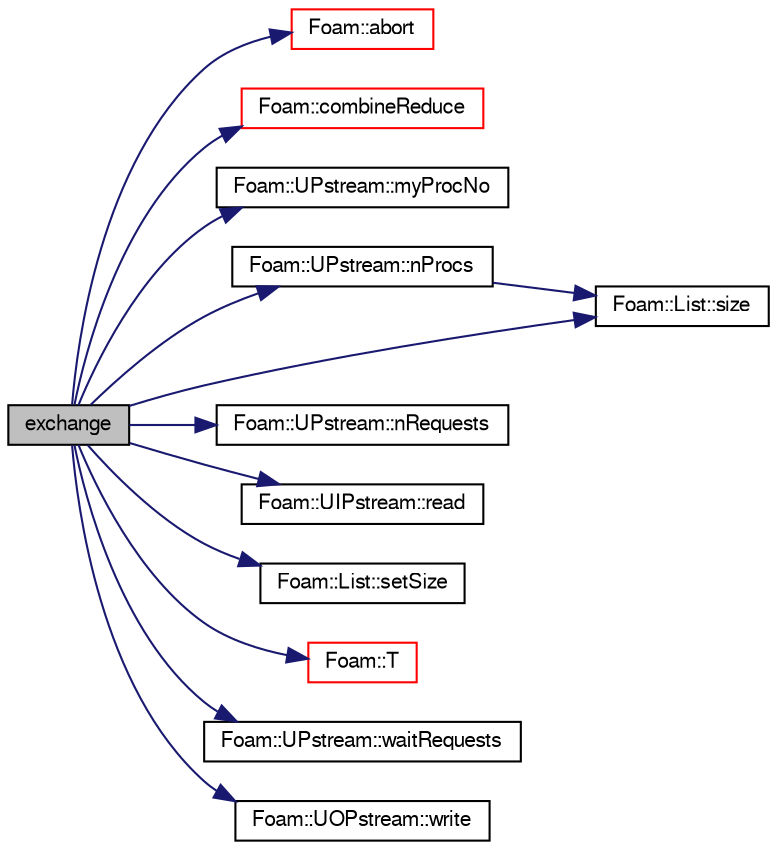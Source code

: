 digraph "exchange"
{
  bgcolor="transparent";
  edge [fontname="FreeSans",fontsize="10",labelfontname="FreeSans",labelfontsize="10"];
  node [fontname="FreeSans",fontsize="10",shape=record];
  rankdir="LR";
  Node4768 [label="exchange",height=0.2,width=0.4,color="black", fillcolor="grey75", style="filled", fontcolor="black"];
  Node4768 -> Node4769 [color="midnightblue",fontsize="10",style="solid",fontname="FreeSans"];
  Node4769 [label="Foam::abort",height=0.2,width=0.4,color="red",URL="$a21124.html#a447107a607d03e417307c203fa5fb44b"];
  Node4768 -> Node4812 [color="midnightblue",fontsize="10",style="solid",fontname="FreeSans"];
  Node4812 [label="Foam::combineReduce",height=0.2,width=0.4,color="red",URL="$a21124.html#af09dedba9f523ce6a02baaa029393764"];
  Node4768 -> Node4816 [color="midnightblue",fontsize="10",style="solid",fontname="FreeSans"];
  Node4816 [label="Foam::UPstream::myProcNo",height=0.2,width=0.4,color="black",URL="$a26270.html#afc74d89573de32a3032c916f8cdd1733",tooltip="Number of this process (starting from masterNo() = 0) "];
  Node4768 -> Node4817 [color="midnightblue",fontsize="10",style="solid",fontname="FreeSans"];
  Node4817 [label="Foam::UPstream::nProcs",height=0.2,width=0.4,color="black",URL="$a26270.html#aada0e04d8127eda8ee95be0772754a4f",tooltip="Number of processes in parallel run. "];
  Node4817 -> Node4818 [color="midnightblue",fontsize="10",style="solid",fontname="FreeSans"];
  Node4818 [label="Foam::List::size",height=0.2,width=0.4,color="black",URL="$a25694.html#a8a5f6fa29bd4b500caf186f60245b384",tooltip="Override size to be inconsistent with allocated storage. "];
  Node4768 -> Node4827 [color="midnightblue",fontsize="10",style="solid",fontname="FreeSans"];
  Node4827 [label="Foam::UPstream::nRequests",height=0.2,width=0.4,color="black",URL="$a26270.html#a85d3ef750354c4fb119608680f4e857f",tooltip="Get number of outstanding requests. "];
  Node4768 -> Node4819 [color="midnightblue",fontsize="10",style="solid",fontname="FreeSans"];
  Node4819 [label="Foam::UIPstream::read",height=0.2,width=0.4,color="black",URL="$a26258.html#a732980587e5b9c409ae433d73ca8698e",tooltip="Read into given buffer from given processor and return the. "];
  Node4768 -> Node4828 [color="midnightblue",fontsize="10",style="solid",fontname="FreeSans"];
  Node4828 [label="Foam::List::setSize",height=0.2,width=0.4,color="black",URL="$a25694.html#aedb985ffeaf1bdbfeccc2a8730405703",tooltip="Reset size of List. "];
  Node4768 -> Node4818 [color="midnightblue",fontsize="10",style="solid",fontname="FreeSans"];
  Node4768 -> Node4820 [color="midnightblue",fontsize="10",style="solid",fontname="FreeSans"];
  Node4820 [label="Foam::T",height=0.2,width=0.4,color="red",URL="$a21124.html#ae57fda0abb14bb0944947c463c6e09d4"];
  Node4768 -> Node4829 [color="midnightblue",fontsize="10",style="solid",fontname="FreeSans"];
  Node4829 [label="Foam::UPstream::waitRequests",height=0.2,width=0.4,color="black",URL="$a26270.html#abed3ff74e2b43482349dd8be25901d3e",tooltip="Wait until all requests (from start onwards) have finished. "];
  Node4768 -> Node4825 [color="midnightblue",fontsize="10",style="solid",fontname="FreeSans"];
  Node4825 [label="Foam::UOPstream::write",height=0.2,width=0.4,color="black",URL="$a26262.html#a0efefd773fa79fc3b687978f9e1ee9ba",tooltip="Write given buffer to given processor. "];
}

